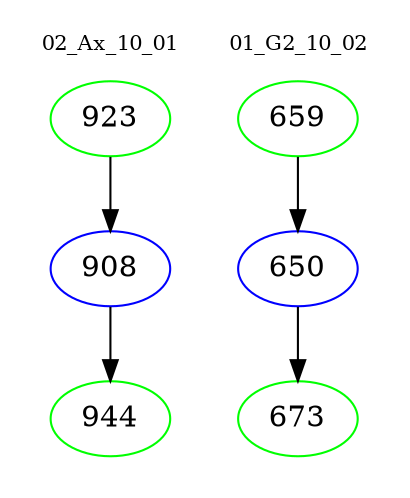 digraph{
subgraph cluster_0 {
color = white
label = "02_Ax_10_01";
fontsize=10;
T0_923 [label="923", color="green"]
T0_923 -> T0_908 [color="black"]
T0_908 [label="908", color="blue"]
T0_908 -> T0_944 [color="black"]
T0_944 [label="944", color="green"]
}
subgraph cluster_1 {
color = white
label = "01_G2_10_02";
fontsize=10;
T1_659 [label="659", color="green"]
T1_659 -> T1_650 [color="black"]
T1_650 [label="650", color="blue"]
T1_650 -> T1_673 [color="black"]
T1_673 [label="673", color="green"]
}
}
